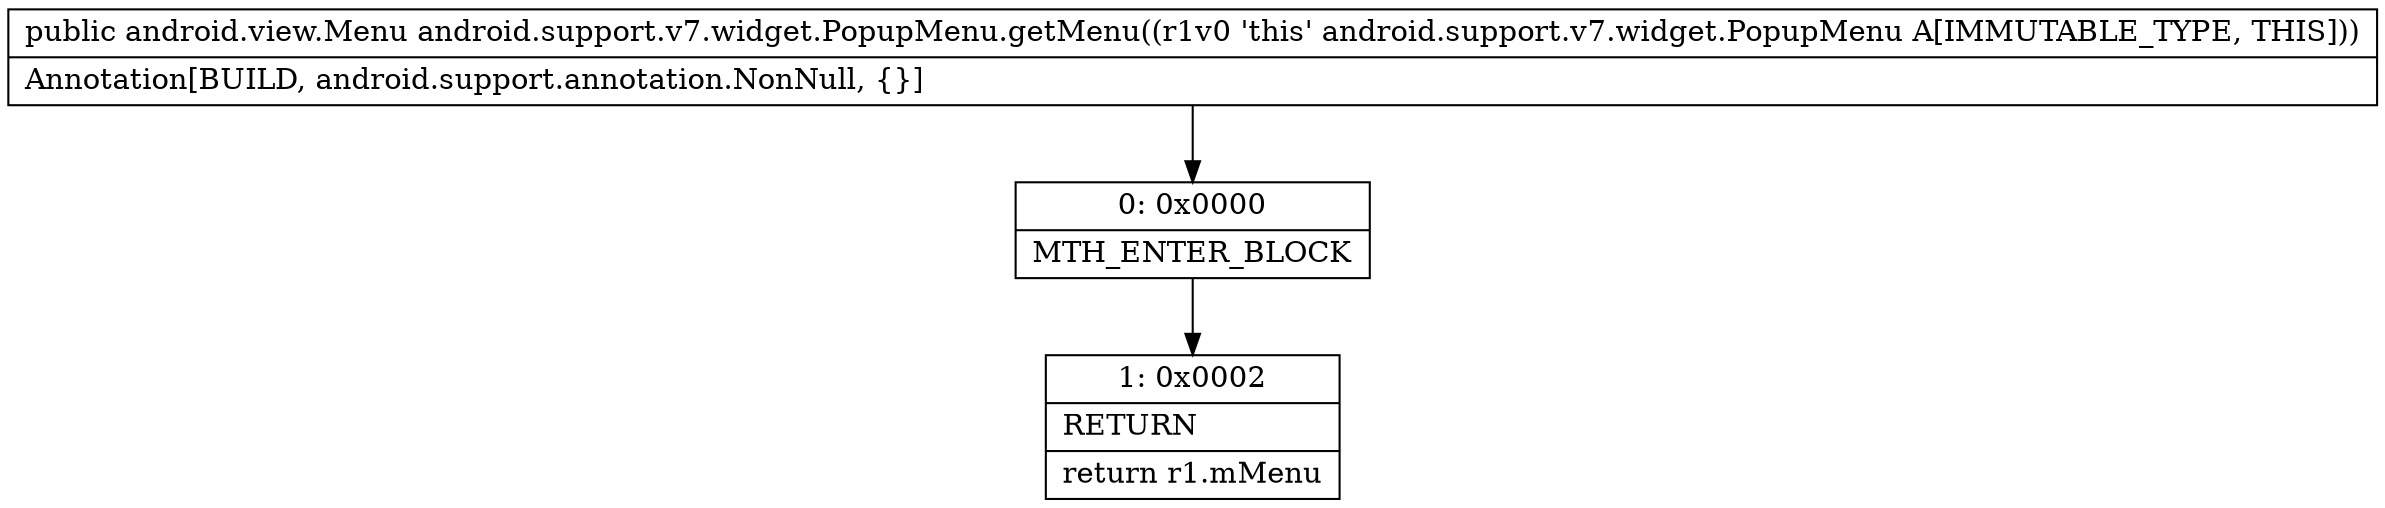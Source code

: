 digraph "CFG forandroid.support.v7.widget.PopupMenu.getMenu()Landroid\/view\/Menu;" {
Node_0 [shape=record,label="{0\:\ 0x0000|MTH_ENTER_BLOCK\l}"];
Node_1 [shape=record,label="{1\:\ 0x0002|RETURN\l|return r1.mMenu\l}"];
MethodNode[shape=record,label="{public android.view.Menu android.support.v7.widget.PopupMenu.getMenu((r1v0 'this' android.support.v7.widget.PopupMenu A[IMMUTABLE_TYPE, THIS]))  | Annotation[BUILD, android.support.annotation.NonNull, \{\}]\l}"];
MethodNode -> Node_0;
Node_0 -> Node_1;
}

